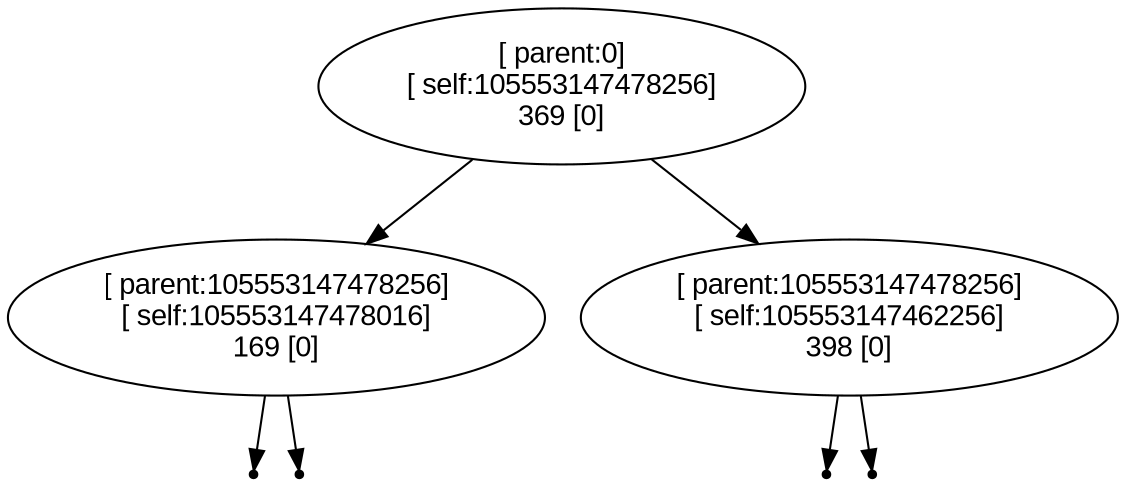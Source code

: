 digraph BST {
    node [fontname="Arial"];
    "[ parent:0]
[ self:105553147478256]
369 [0]" -> "[ parent:105553147478256]
[ self:105553147478016]
169 [0]";
    "[ parent:0]
[ self:105553147478256]
369 [0]" -> "[ parent:105553147478256]
[ self:105553147462256]
398 [0]";
    null4 [shape=point];
    "[ parent:105553147478256]
[ self:105553147478016]
169 [0]" -> "null4"
    null5 [shape=point];
    "[ parent:105553147478256]
[ self:105553147478016]
169 [0]" -> "null5"
    null6 [shape=point];
    "[ parent:105553147478256]
[ self:105553147462256]
398 [0]" -> "null6"
    null7 [shape=point];
    "[ parent:105553147478256]
[ self:105553147462256]
398 [0]" -> "null7"
}
